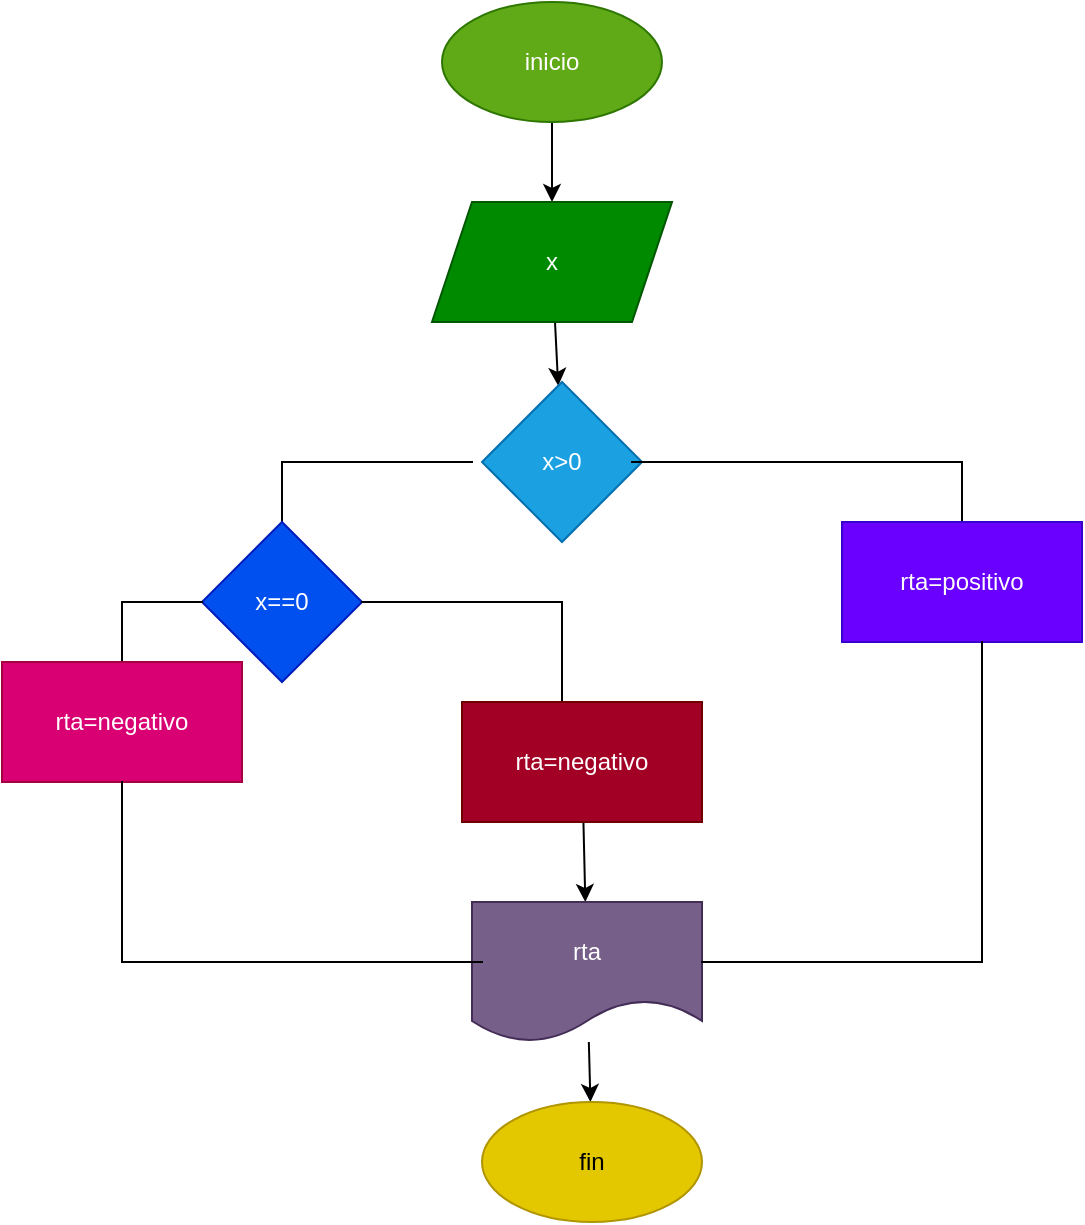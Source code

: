 <mxfile>
    <diagram id="K5K0O9GXh6NexWomAyJv" name="Página-1">
        <mxGraphModel dx="634" dy="411" grid="1" gridSize="10" guides="1" tooltips="1" connect="1" arrows="1" fold="1" page="1" pageScale="1" pageWidth="1654" pageHeight="2336" math="0" shadow="0">
            <root>
                <mxCell id="0"/>
                <mxCell id="1" parent="0"/>
                <mxCell id="4" value="" style="edgeStyle=none;html=1;" edge="1" parent="1" source="2" target="3">
                    <mxGeometry relative="1" as="geometry"/>
                </mxCell>
                <mxCell id="2" value="inicio" style="ellipse;whiteSpace=wrap;html=1;fillColor=#60a917;fontColor=#ffffff;strokeColor=#2D7600;" vertex="1" parent="1">
                    <mxGeometry x="220" y="40" width="110" height="60" as="geometry"/>
                </mxCell>
                <mxCell id="6" value="" style="edgeStyle=none;html=1;" edge="1" parent="1" source="3" target="5">
                    <mxGeometry relative="1" as="geometry"/>
                </mxCell>
                <mxCell id="3" value="x" style="shape=parallelogram;perimeter=parallelogramPerimeter;whiteSpace=wrap;html=1;fixedSize=1;fillColor=#008a00;fontColor=#ffffff;strokeColor=#005700;" vertex="1" parent="1">
                    <mxGeometry x="215" y="140" width="120" height="60" as="geometry"/>
                </mxCell>
                <mxCell id="5" value="x&amp;gt;0" style="rhombus;whiteSpace=wrap;html=1;fillColor=#1ba1e2;fontColor=#ffffff;strokeColor=#006EAF;" vertex="1" parent="1">
                    <mxGeometry x="240" y="230" width="80" height="80" as="geometry"/>
                </mxCell>
                <mxCell id="12" value="" style="shape=partialRectangle;whiteSpace=wrap;html=1;bottom=0;right=0;fillColor=none;" vertex="1" parent="1">
                    <mxGeometry x="140" y="270" width="95" height="30" as="geometry"/>
                </mxCell>
                <mxCell id="13" value="x==0" style="rhombus;whiteSpace=wrap;html=1;fillColor=#0050ef;fontColor=#ffffff;strokeColor=#001DBC;" vertex="1" parent="1">
                    <mxGeometry x="100" y="300" width="80" height="80" as="geometry"/>
                </mxCell>
                <mxCell id="14" value="" style="shape=partialRectangle;whiteSpace=wrap;html=1;bottom=0;right=0;fillColor=none;" vertex="1" parent="1">
                    <mxGeometry x="60" y="340" width="40" height="30" as="geometry"/>
                </mxCell>
                <mxCell id="16" value="rta=negativo" style="rounded=0;whiteSpace=wrap;html=1;fillColor=#d80073;fontColor=#ffffff;strokeColor=#A50040;" vertex="1" parent="1">
                    <mxGeometry y="370" width="120" height="60" as="geometry"/>
                </mxCell>
                <mxCell id="17" value="" style="shape=partialRectangle;whiteSpace=wrap;html=1;bottom=0;right=0;fillColor=none;" vertex="1" parent="1">
                    <mxGeometry x="210" y="370" height="90" as="geometry"/>
                </mxCell>
                <mxCell id="18" value="" style="shape=partialRectangle;whiteSpace=wrap;html=1;bottom=0;right=0;fillColor=none;direction=south;" vertex="1" parent="1">
                    <mxGeometry x="180" y="340" width="100" height="50" as="geometry"/>
                </mxCell>
                <mxCell id="24" value="" style="edgeStyle=none;html=1;" edge="1" parent="1" source="19" target="23">
                    <mxGeometry relative="1" as="geometry"/>
                </mxCell>
                <mxCell id="19" value="rta=negativo" style="rounded=0;whiteSpace=wrap;html=1;fillColor=#a20025;fontColor=#ffffff;strokeColor=#6F0000;" vertex="1" parent="1">
                    <mxGeometry x="230" y="390" width="120" height="60" as="geometry"/>
                </mxCell>
                <mxCell id="20" value="" style="shape=partialRectangle;whiteSpace=wrap;html=1;bottom=0;right=0;fillColor=none;direction=south;" vertex="1" parent="1">
                    <mxGeometry x="315" y="270" width="165" height="30" as="geometry"/>
                </mxCell>
                <mxCell id="21" value="rta=positivo" style="rounded=0;whiteSpace=wrap;html=1;fillColor=#6a00ff;fontColor=#ffffff;strokeColor=#3700CC;" vertex="1" parent="1">
                    <mxGeometry x="420" y="300" width="120" height="60" as="geometry"/>
                </mxCell>
                <mxCell id="30" value="" style="edgeStyle=none;html=1;" edge="1" parent="1" source="23" target="29">
                    <mxGeometry relative="1" as="geometry"/>
                </mxCell>
                <mxCell id="23" value="rta" style="shape=document;whiteSpace=wrap;html=1;boundedLbl=1;fillColor=#76608a;fontColor=#ffffff;strokeColor=#432D57;" vertex="1" parent="1">
                    <mxGeometry x="235" y="490" width="115" height="70" as="geometry"/>
                </mxCell>
                <mxCell id="25" value="" style="shape=partialRectangle;whiteSpace=wrap;html=1;bottom=0;right=0;fillColor=none;direction=west;" vertex="1" parent="1">
                    <mxGeometry x="350" y="360" width="140" height="160" as="geometry"/>
                </mxCell>
                <mxCell id="28" value="" style="shape=partialRectangle;whiteSpace=wrap;html=1;bottom=0;right=0;fillColor=none;direction=north;" vertex="1" parent="1">
                    <mxGeometry x="60" y="430" width="180" height="90" as="geometry"/>
                </mxCell>
                <mxCell id="29" value="fin" style="ellipse;whiteSpace=wrap;html=1;fillColor=#e3c800;fontColor=#000000;strokeColor=#B09500;" vertex="1" parent="1">
                    <mxGeometry x="240" y="590" width="110" height="60" as="geometry"/>
                </mxCell>
            </root>
        </mxGraphModel>
    </diagram>
</mxfile>